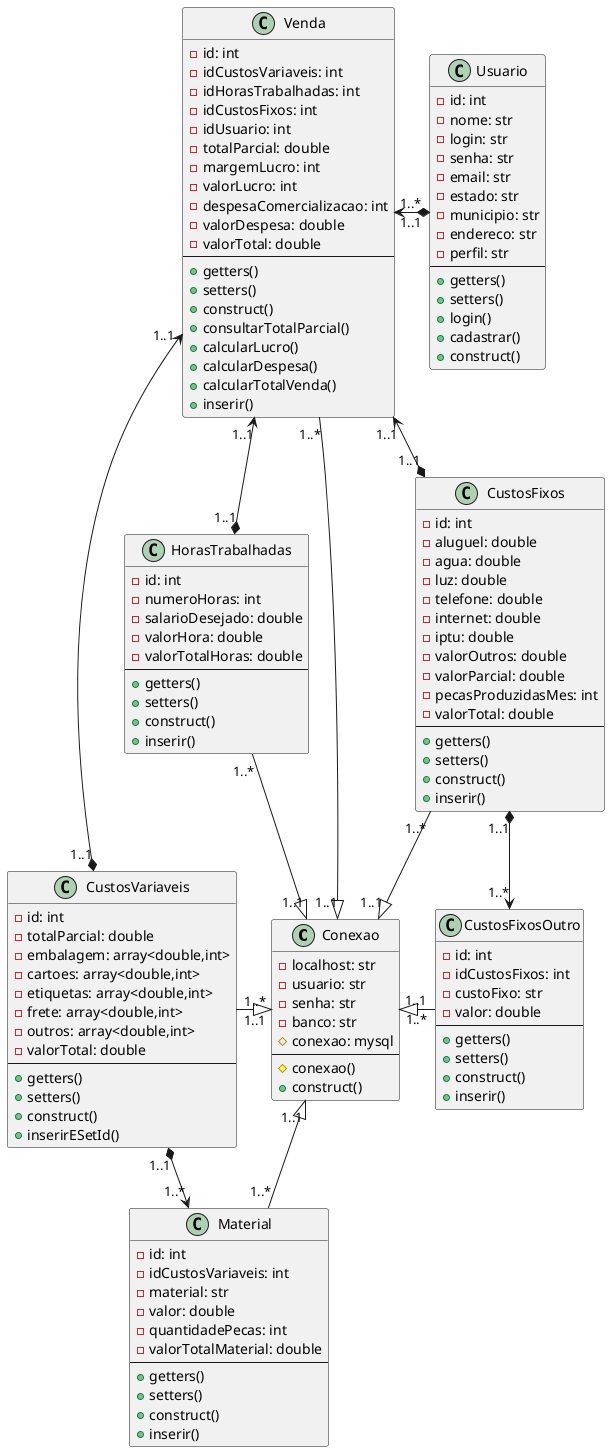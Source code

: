 @startuml Diagrama de class Três

class Conexao {
    -localhost: str
    -usuario: str
    -senha: str
    -banco: str
    #conexao: mysql
    --
    #conexao()
    +construct()
}

class HorasTrabalhadas{
    -id: int
    -numeroHoras: int
    -salarioDesejado: double
    -valorHora: double
    -valorTotalHoras: double
    --
    +getters()
    +setters()
    +construct()
    +inserir()
}

class CustosVariaveis {
    -id: int
    -totalParcial: double
    -embalagem: array<double,int>
    -cartoes: array<double,int>
    -etiquetas: array<double,int>
    -frete: array<double,int>
    -outros: array<double,int>
    -valorTotal: double
    --
    +getters()
    +setters()
    +construct()
    +inserirESetId()
}

class CustosFixos {
    -id: int
    -aluguel: double
    -agua: double
    -luz: double
    -telefone: double
    -internet: double
    -iptu: double
    -valorOutros: double
    -valorParcial: double
    -pecasProduzidasMes: int
    -valorTotal: double
    --
    +getters()
    +setters()
    +construct()
    +inserir()
}

class CustosFixosOutro{
    -id: int
    -idCustosFixos: int
    -custoFixo: str
    -valor: double
    --
    +getters()
    +setters()
    +construct()
    +inserir()
}

class Material {
    -id: int
    -idCustosVariaveis: int
    -material: str
    -valor: double
    -quantidadePecas: int
    -valorTotalMaterial: double
    --
    +getters()
    +setters()
    +construct()
    +inserir()
}

class Venda {
    -id: int
    -idCustosVariaveis: int
    -idHorasTrabalhadas: int
    -idCustosFixos: int
    -idUsuario: int
    -totalParcial: double
    -margemLucro: int
    -valorLucro: int
    -despesaComercializacao: int
    -valorDespesa: double
    -valorTotal: double
    --
    +getters()
    +setters()
    +construct()
    +consultarTotalParcial()
    +calcularLucro()
    +calcularDespesa()
    +calcularTotalVenda()
    +inserir()
}

class Usuario {
    -id: int
    -nome: str
    -login: str
    -senha: str
    -email: str
    -estado: str
    -municipio: str
    -endereco: str
    -perfil: str
    --
    +getters()
    +setters()
    +login()
    +cadastrar()
    +construct()
}

Conexao "1..1" <|-up- "1..*" CustosFixos
Conexao "1..1" <|-left- "1..*" HorasTrabalhadas
Conexao "1..1" <|-left- "1..*" CustosVariaveis
Conexao "1..1" <|-left- "1..*" Venda
Conexao "1..1" <|-- "1..*" Material
Conexao "1..1" <|-Right- "1..*" CustosFixosOutro
CustosFixos "1..1" *--> "1..*" CustosFixosOutro
CustosVariaveis "1..1" *--> "1..*" Material
Venda "1..1" <--* "1..1" CustosVariaveis
Venda "1..1" <--* "1..1" HorasTrabalhadas
Venda "1..1" <--* "1..1" CustosFixos
Usuario "1..1" *-left-> "1..*" Venda

@enduml